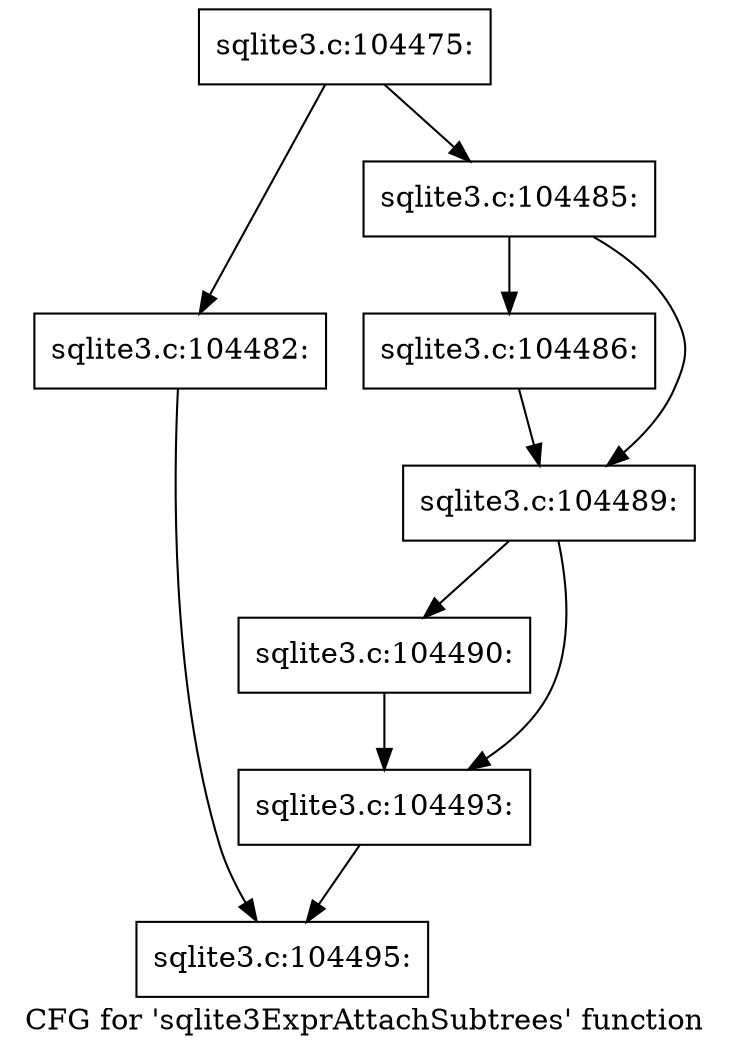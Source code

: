 digraph "CFG for 'sqlite3ExprAttachSubtrees' function" {
	label="CFG for 'sqlite3ExprAttachSubtrees' function";

	Node0x55c0fa0bcca0 [shape=record,label="{sqlite3.c:104475:}"];
	Node0x55c0fa0bcca0 -> Node0x55c0fa0c7390;
	Node0x55c0fa0bcca0 -> Node0x55c0fa0c7430;
	Node0x55c0fa0c7390 [shape=record,label="{sqlite3.c:104482:}"];
	Node0x55c0fa0c7390 -> Node0x55c0fa0c73e0;
	Node0x55c0fa0c7430 [shape=record,label="{sqlite3.c:104485:}"];
	Node0x55c0fa0c7430 -> Node0x55c0fa0c7cc0;
	Node0x55c0fa0c7430 -> Node0x55c0fa0c7d10;
	Node0x55c0fa0c7cc0 [shape=record,label="{sqlite3.c:104486:}"];
	Node0x55c0fa0c7cc0 -> Node0x55c0fa0c7d10;
	Node0x55c0fa0c7d10 [shape=record,label="{sqlite3.c:104489:}"];
	Node0x55c0fa0c7d10 -> Node0x55c0fa0c8a50;
	Node0x55c0fa0c7d10 -> Node0x55c0fa0c8aa0;
	Node0x55c0fa0c8a50 [shape=record,label="{sqlite3.c:104490:}"];
	Node0x55c0fa0c8a50 -> Node0x55c0fa0c8aa0;
	Node0x55c0fa0c8aa0 [shape=record,label="{sqlite3.c:104493:}"];
	Node0x55c0fa0c8aa0 -> Node0x55c0fa0c73e0;
	Node0x55c0fa0c73e0 [shape=record,label="{sqlite3.c:104495:}"];
}
